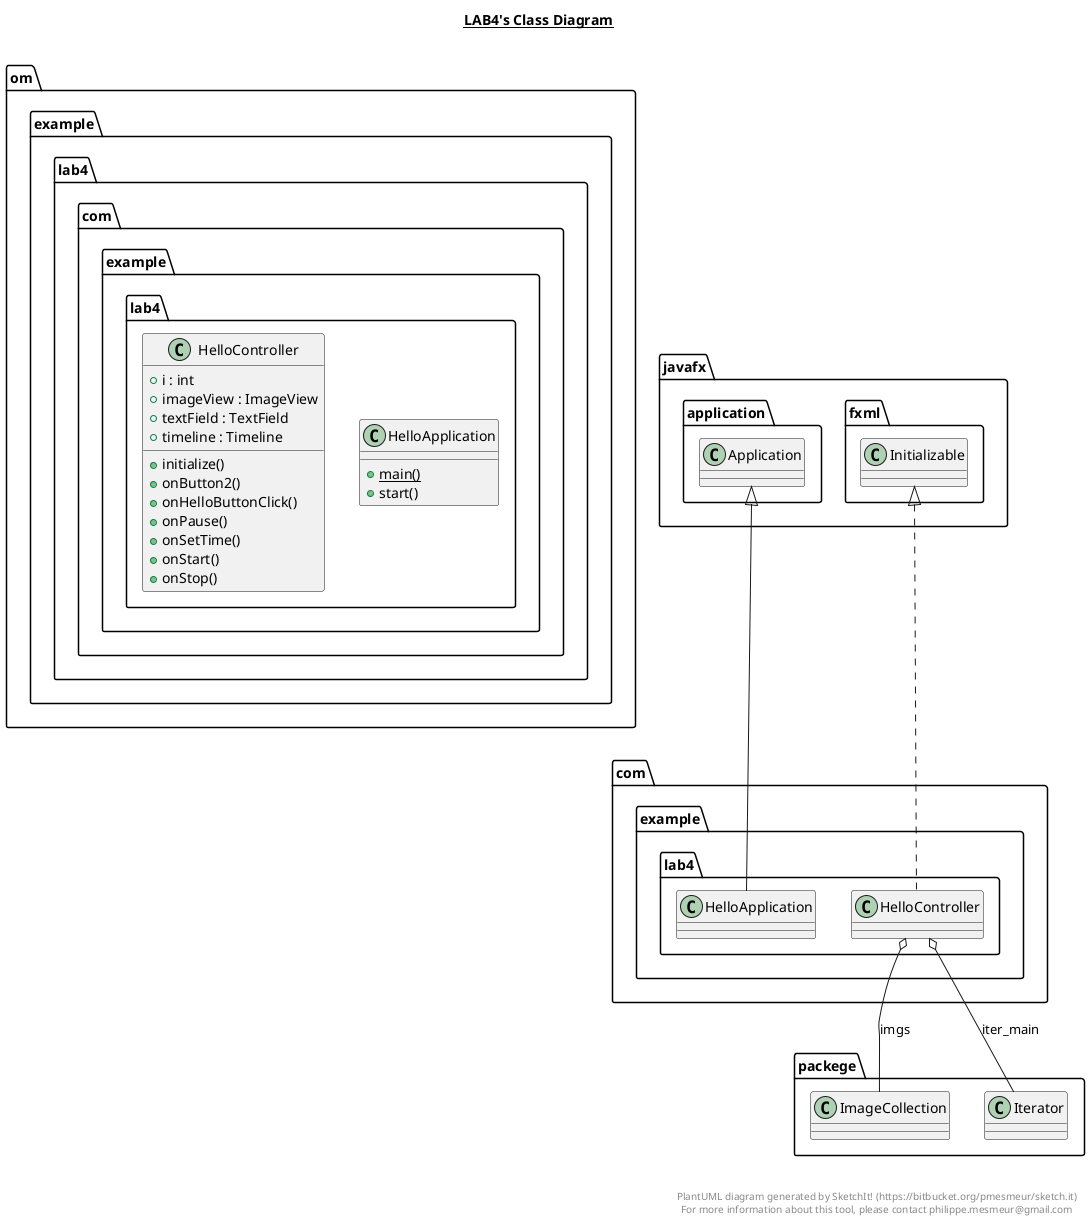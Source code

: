 @startuml

title __LAB4's Class Diagram__\n


    namespace om.example.lab4 {
      class com.example.lab4.HelloApplication {
          {static} + main()
          + start()
      }
    }

  


    namespace om.example.lab4 {
      class com.example.lab4.HelloController {
          + i : int
          + imageView : ImageView
          + textField : TextField
          + timeline : Timeline
          + initialize()
          + onButton2()
          + onHelloButtonClick()
          + onPause()
          + onSetTime()
          + onStart()
          + onStop()
      }
    }

  

  com.example.lab4.HelloApplication -up-|> javafx.application.Application
  com.example.lab4.HelloController .up.|> javafx.fxml.Initializable
  com.example.lab4.HelloController o-- packege.ImageCollection : imgs
  com.example.lab4.HelloController o-- packege.Iterator : iter_main


right footer


PlantUML diagram generated by SketchIt! (https://bitbucket.org/pmesmeur/sketch.it)
For more information about this tool, please contact philippe.mesmeur@gmail.com
endfooter

@enduml
